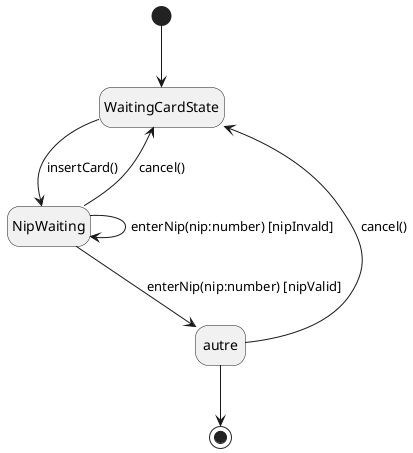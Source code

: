 @startuml
hide empty description
[*] --> WaitingCardState 
WaitingCardState --> NipWaiting : insertCard()

NipWaiting --> autre  : enterNip(nip:number) [nipValid]
NipWaiting -->NipWaiting  :enterNip(nip:number) [nipInvald]
NipWaiting --> WaitingCardState : cancel()
autre --> WaitingCardState : cancel()
autre --> [*]
@enduml